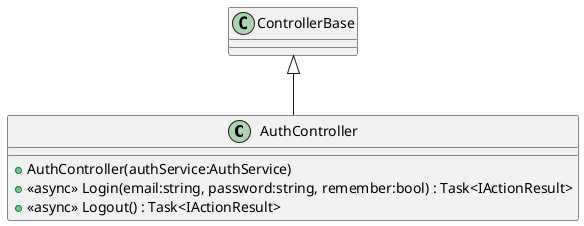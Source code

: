 @startuml
class AuthController {
    + AuthController(authService:AuthService)
    + <<async>> Login(email:string, password:string, remember:bool) : Task<IActionResult>
    + <<async>> Logout() : Task<IActionResult>
}
ControllerBase <|-- AuthController
@enduml
